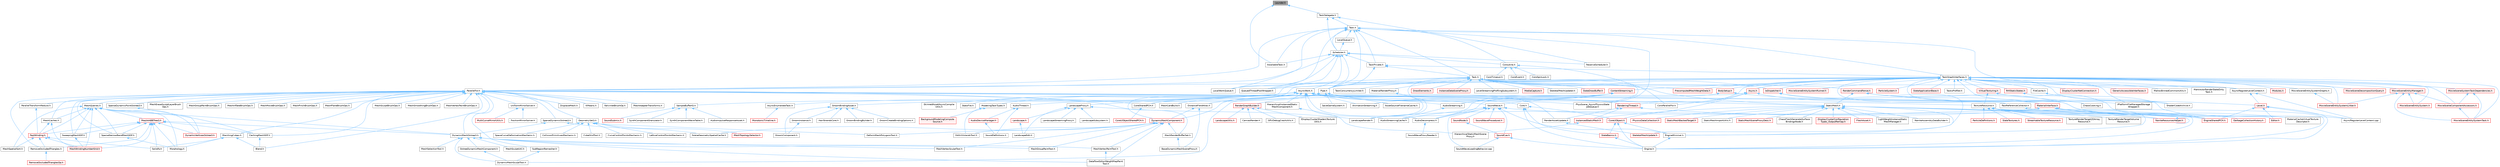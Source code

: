digraph "Launder.h"
{
 // INTERACTIVE_SVG=YES
 // LATEX_PDF_SIZE
  bgcolor="transparent";
  edge [fontname=Helvetica,fontsize=10,labelfontname=Helvetica,labelfontsize=10];
  node [fontname=Helvetica,fontsize=10,shape=box,height=0.2,width=0.4];
  Node1 [id="Node000001",label="Launder.h",height=0.2,width=0.4,color="gray40", fillcolor="grey60", style="filled", fontcolor="black",tooltip=" "];
  Node1 -> Node2 [id="edge1_Node000001_Node000002",dir="back",color="steelblue1",style="solid",tooltip=" "];
  Node2 [id="Node000002",label="AwaitableTask.h",height=0.2,width=0.4,color="grey40", fillcolor="white", style="filled",URL="$d0/de4/AwaitableTask_8h.html",tooltip=" "];
  Node1 -> Node3 [id="edge2_Node000001_Node000003",dir="back",color="steelblue1",style="solid",tooltip=" "];
  Node3 [id="Node000003",label="TaskDelegate.h",height=0.2,width=0.4,color="grey40", fillcolor="white", style="filled",URL="$de/db1/TaskDelegate_8h.html",tooltip=" "];
  Node3 -> Node4 [id="edge3_Node000003_Node000004",dir="back",color="steelblue1",style="solid",tooltip=" "];
  Node4 [id="Node000004",label="ReserveScheduler.h",height=0.2,width=0.4,color="grey40", fillcolor="white", style="filled",URL="$d3/dac/ReserveScheduler_8h.html",tooltip=" "];
  Node3 -> Node5 [id="edge4_Node000003_Node000005",dir="back",color="steelblue1",style="solid",tooltip=" "];
  Node5 [id="Node000005",label="Scheduler.h",height=0.2,width=0.4,color="grey40", fillcolor="white", style="filled",URL="$d7/d7f/Scheduler_8h.html",tooltip=" "];
  Node5 -> Node6 [id="edge5_Node000005_Node000006",dir="back",color="steelblue1",style="solid",tooltip=" "];
  Node6 [id="Node000006",label="AsyncWork.h",height=0.2,width=0.4,color="grey40", fillcolor="white", style="filled",URL="$da/d9a/AsyncWork_8h.html",tooltip=" "];
  Node6 -> Node7 [id="edge6_Node000006_Node000007",dir="back",color="steelblue1",style="solid",tooltip=" "];
  Node7 [id="Node000007",label="AnimationStreaming.h",height=0.2,width=0.4,color="grey40", fillcolor="white", style="filled",URL="$d5/d44/AnimationStreaming_8h.html",tooltip=" "];
  Node6 -> Node8 [id="edge7_Node000006_Node000008",dir="back",color="steelblue1",style="solid",tooltip=" "];
  Node8 [id="Node000008",label="AsyncEnumerateTask.h",height=0.2,width=0.4,color="grey40", fillcolor="white", style="filled",URL="$d5/d71/AsyncEnumerateTask_8h.html",tooltip=" "];
  Node8 -> Node9 [id="edge8_Node000008_Node000009",dir="back",color="steelblue1",style="solid",tooltip=" "];
  Node9 [id="Node000009",label="MonotonicTimeline.h",height=0.2,width=0.4,color="red", fillcolor="#FFF0F0", style="filled",URL="$d9/dfd/MonotonicTimeline_8h.html",tooltip=" "];
  Node6 -> Node11 [id="edge9_Node000006_Node000011",dir="back",color="steelblue1",style="solid",tooltip=" "];
  Node11 [id="Node000011",label="AudioDecompress.h",height=0.2,width=0.4,color="grey40", fillcolor="white", style="filled",URL="$d9/dfd/AudioDecompress_8h.html",tooltip=" "];
  Node11 -> Node12 [id="edge10_Node000011_Node000012",dir="back",color="steelblue1",style="solid",tooltip=" "];
  Node12 [id="Node000012",label="SoundWaveProxyReader.h",height=0.2,width=0.4,color="grey40", fillcolor="white", style="filled",URL="$d1/d23/SoundWaveProxyReader_8h.html",tooltip=" "];
  Node6 -> Node13 [id="edge11_Node000006_Node000013",dir="back",color="steelblue1",style="solid",tooltip=" "];
  Node13 [id="Node000013",label="AudioStreaming.h",height=0.2,width=0.4,color="grey40", fillcolor="white", style="filled",URL="$db/d37/AudioStreaming_8h.html",tooltip=" "];
  Node13 -> Node14 [id="edge12_Node000013_Node000014",dir="back",color="steelblue1",style="solid",tooltip=" "];
  Node14 [id="Node000014",label="AudioStreamingCache.h",height=0.2,width=0.4,color="grey40", fillcolor="white", style="filled",URL="$d2/dc1/AudioStreamingCache_8h.html",tooltip=" "];
  Node6 -> Node14 [id="edge13_Node000006_Node000014",dir="back",color="steelblue1",style="solid",tooltip=" "];
  Node6 -> Node15 [id="edge14_Node000006_Node000015",dir="back",color="steelblue1",style="solid",tooltip=" "];
  Node15 [id="Node000015",label="Core.h",height=0.2,width=0.4,color="grey40", fillcolor="white", style="filled",URL="$d6/dd7/Core_8h.html",tooltip=" "];
  Node15 -> Node16 [id="edge15_Node000015_Node000016",dir="back",color="steelblue1",style="solid",tooltip=" "];
  Node16 [id="Node000016",label="CoreUObject.h",height=0.2,width=0.4,color="red", fillcolor="#FFF0F0", style="filled",URL="$d0/ded/CoreUObject_8h.html",tooltip=" "];
  Node16 -> Node17 [id="edge16_Node000016_Node000017",dir="back",color="steelblue1",style="solid",tooltip=" "];
  Node17 [id="Node000017",label="Engine.h",height=0.2,width=0.4,color="grey40", fillcolor="white", style="filled",URL="$d1/d34/Public_2Engine_8h.html",tooltip=" "];
  Node16 -> Node18 [id="edge17_Node000016_Node000018",dir="back",color="steelblue1",style="solid",tooltip=" "];
  Node18 [id="Node000018",label="EngineMinimal.h",height=0.2,width=0.4,color="grey40", fillcolor="white", style="filled",URL="$d0/d2c/EngineMinimal_8h.html",tooltip=" "];
  Node18 -> Node17 [id="edge18_Node000018_Node000017",dir="back",color="steelblue1",style="solid",tooltip=" "];
  Node16 -> Node19 [id="edge19_Node000016_Node000019",dir="back",color="steelblue1",style="solid",tooltip=" "];
  Node19 [id="Node000019",label="SlateBasics.h",height=0.2,width=0.4,color="red", fillcolor="#FFF0F0", style="filled",URL="$da/d2f/SlateBasics_8h.html",tooltip=" "];
  Node19 -> Node17 [id="edge20_Node000019_Node000017",dir="back",color="steelblue1",style="solid",tooltip=" "];
  Node15 -> Node17 [id="edge21_Node000015_Node000017",dir="back",color="steelblue1",style="solid",tooltip=" "];
  Node15 -> Node19 [id="edge22_Node000015_Node000019",dir="back",color="steelblue1",style="solid",tooltip=" "];
  Node6 -> Node24 [id="edge23_Node000006_Node000024",dir="back",color="steelblue1",style="solid",tooltip=" "];
  Node24 [id="Node000024",label="CoreSharedPCH.h",height=0.2,width=0.4,color="grey40", fillcolor="white", style="filled",URL="$d8/de5/CoreSharedPCH_8h.html",tooltip=" "];
  Node24 -> Node25 [id="edge24_Node000024_Node000025",dir="back",color="steelblue1",style="solid",tooltip=" "];
  Node25 [id="Node000025",label="CoreUObjectSharedPCH.h",height=0.2,width=0.4,color="red", fillcolor="#FFF0F0", style="filled",URL="$de/d2f/CoreUObjectSharedPCH_8h.html",tooltip=" "];
  Node6 -> Node29 [id="edge25_Node000006_Node000029",dir="back",color="steelblue1",style="solid",tooltip=" "];
  Node29 [id="Node000029",label="DistanceFieldAtlas.h",height=0.2,width=0.4,color="grey40", fillcolor="white", style="filled",URL="$df/def/DistanceFieldAtlas_8h.html",tooltip=" "];
  Node29 -> Node30 [id="edge26_Node000029_Node000030",dir="back",color="steelblue1",style="solid",tooltip=" "];
  Node30 [id="Node000030",label="BaseDynamicMeshSceneProxy.h",height=0.2,width=0.4,color="grey40", fillcolor="white", style="filled",URL="$d2/dee/BaseDynamicMeshSceneProxy_8h.html",tooltip=" "];
  Node29 -> Node31 [id="edge27_Node000029_Node000031",dir="back",color="steelblue1",style="solid",tooltip=" "];
  Node31 [id="Node000031",label="DynamicMeshComponent.h",height=0.2,width=0.4,color="red", fillcolor="#FFF0F0", style="filled",URL="$d8/d66/DynamicMeshComponent_8h.html",tooltip=" "];
  Node31 -> Node32 [id="edge28_Node000031_Node000032",dir="back",color="steelblue1",style="solid",tooltip=" "];
  Node32 [id="Node000032",label="DataflowEditorWeightMapPaint\lTool.h",height=0.2,width=0.4,color="grey40", fillcolor="white", style="filled",URL="$db/d46/DataflowEditorWeightMapPaintTool_8h.html",tooltip=" "];
  Node31 -> Node33 [id="edge29_Node000031_Node000033",dir="back",color="steelblue1",style="solid",tooltip=" "];
  Node33 [id="Node000033",label="DeformMeshPolygonsTool.h",height=0.2,width=0.4,color="grey40", fillcolor="white", style="filled",URL="$db/d72/DeformMeshPolygonsTool_8h.html",tooltip=" "];
  Node31 -> Node41 [id="edge30_Node000031_Node000041",dir="back",color="steelblue1",style="solid",tooltip=" "];
  Node41 [id="Node000041",label="EditUVIslandsTool.h",height=0.2,width=0.4,color="grey40", fillcolor="white", style="filled",URL="$d0/de4/EditUVIslandsTool_8h.html",tooltip=" "];
  Node31 -> Node42 [id="edge31_Node000031_Node000042",dir="back",color="steelblue1",style="solid",tooltip=" "];
  Node42 [id="Node000042",label="MeshGroupPaintTool.h",height=0.2,width=0.4,color="grey40", fillcolor="white", style="filled",URL="$dd/d04/MeshGroupPaintTool_8h.html",tooltip=" "];
  Node31 -> Node43 [id="edge32_Node000031_Node000043",dir="back",color="steelblue1",style="solid",tooltip=" "];
  Node43 [id="Node000043",label="MeshRenderBufferSet.h",height=0.2,width=0.4,color="grey40", fillcolor="white", style="filled",URL="$de/dc2/MeshRenderBufferSet_8h.html",tooltip=" "];
  Node43 -> Node30 [id="edge33_Node000043_Node000030",dir="back",color="steelblue1",style="solid",tooltip=" "];
  Node31 -> Node48 [id="edge34_Node000031_Node000048",dir="back",color="steelblue1",style="solid",tooltip=" "];
  Node48 [id="Node000048",label="MeshVertexPaintTool.h",height=0.2,width=0.4,color="grey40", fillcolor="white", style="filled",URL="$db/d74/MeshVertexPaintTool_8h.html",tooltip=" "];
  Node48 -> Node32 [id="edge35_Node000048_Node000032",dir="back",color="steelblue1",style="solid",tooltip=" "];
  Node31 -> Node49 [id="edge36_Node000031_Node000049",dir="back",color="steelblue1",style="solid",tooltip=" "];
  Node49 [id="Node000049",label="MeshVertexSculptTool.h",height=0.2,width=0.4,color="grey40", fillcolor="white", style="filled",URL="$dc/da6/MeshVertexSculptTool_8h.html",tooltip=" "];
  Node31 -> Node102 [id="edge37_Node000031_Node000102",dir="back",color="steelblue1",style="solid",tooltip=" "];
  Node102 [id="Node000102",label="SceneGeometrySpatialCache.h",height=0.2,width=0.4,color="grey40", fillcolor="white", style="filled",URL="$d6/d6f/SceneGeometrySpatialCache_8h.html",tooltip=" "];
  Node6 -> Node103 [id="edge38_Node000006_Node000103",dir="back",color="steelblue1",style="solid",tooltip=" "];
  Node103 [id="Node000103",label="GroomBindingAsset.h",height=0.2,width=0.4,color="grey40", fillcolor="white", style="filled",URL="$de/d26/GroomBindingAsset_8h.html",tooltip=" "];
  Node103 -> Node104 [id="edge39_Node000103_Node000104",dir="back",color="steelblue1",style="solid",tooltip=" "];
  Node104 [id="Node000104",label="GroomBindingBuilder.h",height=0.2,width=0.4,color="grey40", fillcolor="white", style="filled",URL="$d2/d2f/GroomBindingBuilder_8h.html",tooltip=" "];
  Node103 -> Node105 [id="edge40_Node000103_Node000105",dir="back",color="steelblue1",style="solid",tooltip=" "];
  Node105 [id="Node000105",label="GroomComponent.h",height=0.2,width=0.4,color="grey40", fillcolor="white", style="filled",URL="$de/d2e/GroomComponent_8h.html",tooltip=" "];
  Node103 -> Node106 [id="edge41_Node000103_Node000106",dir="back",color="steelblue1",style="solid",tooltip=" "];
  Node106 [id="Node000106",label="GroomCreateBindingOptions.h",height=0.2,width=0.4,color="grey40", fillcolor="white", style="filled",URL="$d5/dba/GroomCreateBindingOptions_8h.html",tooltip=" "];
  Node103 -> Node107 [id="edge42_Node000103_Node000107",dir="back",color="steelblue1",style="solid",tooltip=" "];
  Node107 [id="Node000107",label="GroomInstance.h",height=0.2,width=0.4,color="grey40", fillcolor="white", style="filled",URL="$dd/d47/GroomInstance_8h.html",tooltip=" "];
  Node107 -> Node105 [id="edge43_Node000107_Node000105",dir="back",color="steelblue1",style="solid",tooltip=" "];
  Node103 -> Node108 [id="edge44_Node000103_Node000108",dir="back",color="steelblue1",style="solid",tooltip=" "];
  Node108 [id="Node000108",label="HairStrandsCore.h",height=0.2,width=0.4,color="grey40", fillcolor="white", style="filled",URL="$d7/def/HairStrandsCore_8h.html",tooltip=" "];
  Node6 -> Node109 [id="edge45_Node000006_Node000109",dir="back",color="steelblue1",style="solid",tooltip=" "];
  Node109 [id="Node000109",label="HierarchicalInstancedStatic\lMeshComponent.h",height=0.2,width=0.4,color="grey40", fillcolor="white", style="filled",URL="$d3/ddb/HierarchicalInstancedStaticMeshComponent_8h.html",tooltip=" "];
  Node109 -> Node110 [id="edge46_Node000109_Node000110",dir="back",color="steelblue1",style="solid",tooltip=" "];
  Node110 [id="Node000110",label="HierarchicalStaticMeshScene\lProxy.h",height=0.2,width=0.4,color="grey40", fillcolor="white", style="filled",URL="$d3/d4d/HierarchicalStaticMeshSceneProxy_8h.html",tooltip=" "];
  Node6 -> Node111 [id="edge47_Node000006_Node000111",dir="back",color="steelblue1",style="solid",tooltip=" "];
  Node111 [id="Node000111",label="LandscapeProxy.h",height=0.2,width=0.4,color="grey40", fillcolor="white", style="filled",URL="$db/dae/LandscapeProxy_8h.html",tooltip=" "];
  Node111 -> Node112 [id="edge48_Node000111_Node000112",dir="back",color="steelblue1",style="solid",tooltip=" "];
  Node112 [id="Node000112",label="Landscape.h",height=0.2,width=0.4,color="red", fillcolor="#FFF0F0", style="filled",URL="$d5/dd6/Landscape_8h.html",tooltip=" "];
  Node112 -> Node113 [id="edge49_Node000112_Node000113",dir="back",color="steelblue1",style="solid",tooltip=" "];
  Node113 [id="Node000113",label="LandscapeEdit.h",height=0.2,width=0.4,color="grey40", fillcolor="white", style="filled",URL="$df/d61/LandscapeEdit_8h.html",tooltip=" "];
  Node111 -> Node113 [id="edge50_Node000111_Node000113",dir="back",color="steelblue1",style="solid",tooltip=" "];
  Node111 -> Node118 [id="edge51_Node000111_Node000118",dir="back",color="steelblue1",style="solid",tooltip=" "];
  Node118 [id="Node000118",label="LandscapeRender.h",height=0.2,width=0.4,color="grey40", fillcolor="white", style="filled",URL="$df/d67/LandscapeRender_8h.html",tooltip=" "];
  Node111 -> Node119 [id="edge52_Node000111_Node000119",dir="back",color="steelblue1",style="solid",tooltip=" "];
  Node119 [id="Node000119",label="LandscapeStreamingProxy.h",height=0.2,width=0.4,color="grey40", fillcolor="white", style="filled",URL="$de/d5a/LandscapeStreamingProxy_8h.html",tooltip=" "];
  Node111 -> Node120 [id="edge53_Node000111_Node000120",dir="back",color="steelblue1",style="solid",tooltip=" "];
  Node120 [id="Node000120",label="LandscapeSubsystem.h",height=0.2,width=0.4,color="grey40", fillcolor="white", style="filled",URL="$d7/ddd/LandscapeSubsystem_8h.html",tooltip=" "];
  Node6 -> Node121 [id="edge54_Node000006_Node000121",dir="back",color="steelblue1",style="solid",tooltip=" "];
  Node121 [id="Node000121",label="MeshCardBuild.h",height=0.2,width=0.4,color="grey40", fillcolor="white", style="filled",URL="$d8/df6/MeshCardBuild_8h.html",tooltip=" "];
  Node6 -> Node122 [id="edge55_Node000006_Node000122",dir="back",color="steelblue1",style="solid",tooltip=" "];
  Node122 [id="Node000122",label="ModelingTaskTypes.h",height=0.2,width=0.4,color="grey40", fillcolor="white", style="filled",URL="$d0/dd2/ModelingTaskTypes_8h.html",tooltip=" "];
  Node122 -> Node123 [id="edge56_Node000122_Node000123",dir="back",color="steelblue1",style="solid",tooltip=" "];
  Node123 [id="Node000123",label="BackgroundModelingCompute\lSource.h",height=0.2,width=0.4,color="red", fillcolor="#FFF0F0", style="filled",URL="$d4/da3/BackgroundModelingComputeSource_8h.html",tooltip=" "];
  Node122 -> Node41 [id="edge57_Node000122_Node000041",dir="back",color="steelblue1",style="solid",tooltip=" "];
  Node6 -> Node124 [id="edge58_Node000006_Node000124",dir="back",color="steelblue1",style="solid",tooltip=" "];
  Node124 [id="Node000124",label="RenderAssetUpdate.h",height=0.2,width=0.4,color="grey40", fillcolor="white", style="filled",URL="$df/da4/RenderAssetUpdate_8h.html",tooltip=" "];
  Node124 -> Node125 [id="edge59_Node000124_Node000125",dir="back",color="steelblue1",style="solid",tooltip=" "];
  Node125 [id="Node000125",label="SkeletalMeshUpdate.h",height=0.2,width=0.4,color="red", fillcolor="#FFF0F0", style="filled",URL="$df/d79/SkeletalMeshUpdate_8h.html",tooltip=" "];
  Node6 -> Node127 [id="edge60_Node000006_Node000127",dir="back",color="steelblue1",style="solid",tooltip=" "];
  Node127 [id="Node000127",label="SampleBufferIO.h",height=0.2,width=0.4,color="grey40", fillcolor="white", style="filled",URL="$df/d39/SampleBufferIO_8h.html",tooltip=" "];
  Node127 -> Node128 [id="edge61_Node000127_Node000128",dir="back",color="steelblue1",style="solid",tooltip=" "];
  Node128 [id="Node000128",label="AudioImpulseResponseAsset.h",height=0.2,width=0.4,color="grey40", fillcolor="white", style="filled",URL="$d5/d37/AudioImpulseResponseAsset_8h.html",tooltip=" "];
  Node127 -> Node129 [id="edge62_Node000127_Node000129",dir="back",color="steelblue1",style="solid",tooltip=" "];
  Node129 [id="Node000129",label="SoundSubmix.h",height=0.2,width=0.4,color="red", fillcolor="#FFF0F0", style="filled",URL="$d9/db4/SoundSubmix_8h.html",tooltip=" "];
  Node127 -> Node139 [id="edge63_Node000127_Node000139",dir="back",color="steelblue1",style="solid",tooltip=" "];
  Node139 [id="Node000139",label="SynthComponentGranulator.h",height=0.2,width=0.4,color="grey40", fillcolor="white", style="filled",URL="$d0/d29/SynthComponentGranulator_8h.html",tooltip=" "];
  Node127 -> Node140 [id="edge64_Node000127_Node000140",dir="back",color="steelblue1",style="solid",tooltip=" "];
  Node140 [id="Node000140",label="SynthComponentWaveTable.h",height=0.2,width=0.4,color="grey40", fillcolor="white", style="filled",URL="$d5/d08/SynthComponentWaveTable_8h.html",tooltip=" "];
  Node6 -> Node141 [id="edge65_Node000006_Node000141",dir="back",color="steelblue1",style="solid",tooltip=" "];
  Node141 [id="Node000141",label="SkinnedAssetAsyncCompile\lUtils.h",height=0.2,width=0.4,color="grey40", fillcolor="white", style="filled",URL="$d0/dc7/SkinnedAssetAsyncCompileUtils_8h.html",tooltip=" "];
  Node6 -> Node142 [id="edge66_Node000006_Node000142",dir="back",color="steelblue1",style="solid",tooltip=" "];
  Node142 [id="Node000142",label="SoundWave.h",height=0.2,width=0.4,color="grey40", fillcolor="white", style="filled",URL="$d3/d6d/SoundWave_8h.html",tooltip=" "];
  Node142 -> Node11 [id="edge67_Node000142_Node000011",dir="back",color="steelblue1",style="solid",tooltip=" "];
  Node142 -> Node14 [id="edge68_Node000142_Node000014",dir="back",color="steelblue1",style="solid",tooltip=" "];
  Node142 -> Node18 [id="edge69_Node000142_Node000018",dir="back",color="steelblue1",style="solid",tooltip=" "];
  Node142 -> Node27 [id="edge70_Node000142_Node000027",dir="back",color="steelblue1",style="solid",tooltip=" "];
  Node27 [id="Node000027",label="EngineSharedPCH.h",height=0.2,width=0.4,color="red", fillcolor="#FFF0F0", style="filled",URL="$dc/dbb/EngineSharedPCH_8h.html",tooltip=" "];
  Node142 -> Node143 [id="edge71_Node000142_Node000143",dir="back",color="steelblue1",style="solid",tooltip=" "];
  Node143 [id="Node000143",label="SoundCue.h",height=0.2,width=0.4,color="red", fillcolor="#FFF0F0", style="filled",URL="$d8/d0b/SoundCue_8h.html",tooltip=" "];
  Node143 -> Node17 [id="edge72_Node000143_Node000017",dir="back",color="steelblue1",style="solid",tooltip=" "];
  Node143 -> Node145 [id="edge73_Node000143_Node000145",dir="back",color="steelblue1",style="solid",tooltip=" "];
  Node145 [id="Node000145",label="SoundWaveLoadingBehavior.cpp",height=0.2,width=0.4,color="grey40", fillcolor="white", style="filled",URL="$d7/d95/SoundWaveLoadingBehavior_8cpp.html",tooltip=" "];
  Node142 -> Node146 [id="edge74_Node000142_Node000146",dir="back",color="steelblue1",style="solid",tooltip=" "];
  Node146 [id="Node000146",label="SoundNode.h",height=0.2,width=0.4,color="red", fillcolor="#FFF0F0", style="filled",URL="$da/d8b/SoundNode_8h.html",tooltip=" "];
  Node146 -> Node143 [id="edge75_Node000146_Node000143",dir="back",color="steelblue1",style="solid",tooltip=" "];
  Node142 -> Node145 [id="edge76_Node000142_Node000145",dir="back",color="steelblue1",style="solid",tooltip=" "];
  Node142 -> Node170 [id="edge77_Node000142_Node000170",dir="back",color="steelblue1",style="solid",tooltip=" "];
  Node170 [id="Node000170",label="SoundWaveProcedural.h",height=0.2,width=0.4,color="red", fillcolor="#FFF0F0", style="filled",URL="$d8/d4f/SoundWaveProcedural_8h.html",tooltip=" "];
  Node6 -> Node176 [id="edge78_Node000006_Node000176",dir="back",color="steelblue1",style="solid",tooltip=" "];
  Node176 [id="Node000176",label="StaticMesh.h",height=0.2,width=0.4,color="grey40", fillcolor="white", style="filled",URL="$dc/d8f/StaticMesh_8h.html",tooltip=" "];
  Node176 -> Node177 [id="edge79_Node000176_Node000177",dir="back",color="steelblue1",style="solid",tooltip=" "];
  Node177 [id="Node000177",label="ChaosFleshGenerateSurface\lBindingsNode.h",height=0.2,width=0.4,color="grey40", fillcolor="white", style="filled",URL="$db/dca/ChaosFleshGenerateSurfaceBindingsNode_8h.html",tooltip=" "];
  Node176 -> Node178 [id="edge80_Node000176_Node000178",dir="back",color="steelblue1",style="solid",tooltip=" "];
  Node178 [id="Node000178",label="DisplayClusterConfiguration\lTypes_OutputRemap.h",height=0.2,width=0.4,color="red", fillcolor="#FFF0F0", style="filled",URL="$d9/d4f/DisplayClusterConfigurationTypes__OutputRemap_8h.html",tooltip=" "];
  Node176 -> Node189 [id="edge81_Node000176_Node000189",dir="back",color="steelblue1",style="solid",tooltip=" "];
  Node189 [id="Node000189",label="Editor.h",height=0.2,width=0.4,color="red", fillcolor="#FFF0F0", style="filled",URL="$de/d6e/Editor_8h.html",tooltip=" "];
  Node176 -> Node18 [id="edge82_Node000176_Node000018",dir="back",color="steelblue1",style="solid",tooltip=" "];
  Node176 -> Node27 [id="edge83_Node000176_Node000027",dir="back",color="steelblue1",style="solid",tooltip=" "];
  Node176 -> Node418 [id="edge84_Node000176_Node000418",dir="back",color="steelblue1",style="solid",tooltip=" "];
  Node418 [id="Node000418",label="FleshAsset.h",height=0.2,width=0.4,color="red", fillcolor="#FFF0F0", style="filled",URL="$d7/d5c/FleshAsset_8h.html",tooltip=" "];
  Node176 -> Node426 [id="edge85_Node000176_Node000426",dir="back",color="steelblue1",style="solid",tooltip=" "];
  Node426 [id="Node000426",label="InstancedStaticMesh.h",height=0.2,width=0.4,color="red", fillcolor="#FFF0F0", style="filled",URL="$dd/d89/InstancedStaticMesh_8h.html",tooltip=" "];
  Node426 -> Node110 [id="edge86_Node000426_Node000110",dir="back",color="steelblue1",style="solid",tooltip=" "];
  Node176 -> Node429 [id="edge87_Node000176_Node000429",dir="back",color="steelblue1",style="solid",tooltip=" "];
  Node429 [id="Node000429",label="LightWeightInstanceStatic\lMeshManager.h",height=0.2,width=0.4,color="grey40", fillcolor="white", style="filled",URL="$d4/d75/LightWeightInstanceStaticMeshManager_8h.html",tooltip=" "];
  Node176 -> Node430 [id="edge88_Node000176_Node000430",dir="back",color="steelblue1",style="solid",tooltip=" "];
  Node430 [id="Node000430",label="NaniteAssemblyDataBuilder.h",height=0.2,width=0.4,color="grey40", fillcolor="white", style="filled",URL="$d4/d5c/NaniteAssemblyDataBuilder_8h.html",tooltip=" "];
  Node176 -> Node431 [id="edge89_Node000176_Node000431",dir="back",color="steelblue1",style="solid",tooltip=" "];
  Node431 [id="Node000431",label="NaniteResourcesHelper.h",height=0.2,width=0.4,color="red", fillcolor="#FFF0F0", style="filled",URL="$dc/d48/NaniteResourcesHelper_8h.html",tooltip=" "];
  Node431 -> Node431 [id="edge90_Node000431_Node000431",dir="back",color="steelblue1",style="solid",tooltip=" "];
  Node176 -> Node433 [id="edge91_Node000176_Node000433",dir="back",color="steelblue1",style="solid",tooltip=" "];
  Node433 [id="Node000433",label="PhysicsDataCollection.h",height=0.2,width=0.4,color="red", fillcolor="#FFF0F0", style="filled",URL="$d0/de2/PhysicsDataCollection_8h.html",tooltip=" "];
  Node176 -> Node434 [id="edge92_Node000176_Node000434",dir="back",color="steelblue1",style="solid",tooltip=" "];
  Node434 [id="Node000434",label="StaticMeshBackedTarget.h",height=0.2,width=0.4,color="red", fillcolor="#FFF0F0", style="filled",URL="$db/d72/StaticMeshBackedTarget_8h.html",tooltip=" "];
  Node176 -> Node435 [id="edge93_Node000176_Node000435",dir="back",color="steelblue1",style="solid",tooltip=" "];
  Node435 [id="Node000435",label="StaticMeshImportUtils.h",height=0.2,width=0.4,color="grey40", fillcolor="white", style="filled",URL="$df/db9/StaticMeshImportUtils_8h.html",tooltip=" "];
  Node176 -> Node436 [id="edge94_Node000176_Node000436",dir="back",color="steelblue1",style="solid",tooltip=" "];
  Node436 [id="Node000436",label="StaticMeshSceneProxyDesc.h",height=0.2,width=0.4,color="red", fillcolor="#FFF0F0", style="filled",URL="$d0/d31/StaticMeshSceneProxyDesc_8h.html",tooltip=" "];
  Node6 -> Node438 [id="edge95_Node000006_Node000438",dir="back",color="steelblue1",style="solid",tooltip=" "];
  Node438 [id="Node000438",label="StatsFile.h",height=0.2,width=0.4,color="grey40", fillcolor="white", style="filled",URL="$d7/d3b/StatsFile_8h.html",tooltip=" "];
  Node6 -> Node439 [id="edge96_Node000006_Node000439",dir="back",color="steelblue1",style="solid",tooltip=" "];
  Node439 [id="Node000439",label="TextureResource.h",height=0.2,width=0.4,color="grey40", fillcolor="white", style="filled",URL="$dd/df3/TextureResource_8h.html",tooltip=" "];
  Node439 -> Node17 [id="edge97_Node000439_Node000017",dir="back",color="steelblue1",style="solid",tooltip=" "];
  Node439 -> Node18 [id="edge98_Node000439_Node000018",dir="back",color="steelblue1",style="solid",tooltip=" "];
  Node439 -> Node27 [id="edge99_Node000439_Node000027",dir="back",color="steelblue1",style="solid",tooltip=" "];
  Node439 -> Node440 [id="edge100_Node000439_Node000440",dir="back",color="steelblue1",style="solid",tooltip=" "];
  Node440 [id="Node000440",label="MaterialCacheVirtualTexture\lDescriptor.h",height=0.2,width=0.4,color="grey40", fillcolor="white", style="filled",URL="$d7/d4c/MaterialCacheVirtualTextureDescriptor_8h.html",tooltip=" "];
  Node439 -> Node441 [id="edge101_Node000439_Node000441",dir="back",color="steelblue1",style="solid",tooltip=" "];
  Node441 [id="Node000441",label="ParticleDefinitions.h",height=0.2,width=0.4,color="red", fillcolor="#FFF0F0", style="filled",URL="$db/dde/ParticleDefinitions_8h.html",tooltip=" "];
  Node439 -> Node442 [id="edge102_Node000439_Node000442",dir="back",color="steelblue1",style="solid",tooltip=" "];
  Node442 [id="Node000442",label="SlateTextures.h",height=0.2,width=0.4,color="red", fillcolor="#FFF0F0", style="filled",URL="$df/d06/SlateTextures_8h.html",tooltip=" "];
  Node439 -> Node446 [id="edge103_Node000439_Node000446",dir="back",color="steelblue1",style="solid",tooltip=" "];
  Node446 [id="Node000446",label="StreamableTextureResource.h",height=0.2,width=0.4,color="red", fillcolor="#FFF0F0", style="filled",URL="$dd/d72/StreamableTextureResource_8h.html",tooltip=" "];
  Node439 -> Node448 [id="edge104_Node000439_Node000448",dir="back",color="steelblue1",style="solid",tooltip=" "];
  Node448 [id="Node000448",label="TextureRenderTarget2DArray\lResource.h",height=0.2,width=0.4,color="grey40", fillcolor="white", style="filled",URL="$dc/df2/TextureRenderTarget2DArrayResource_8h.html",tooltip=" "];
  Node439 -> Node449 [id="edge105_Node000439_Node000449",dir="back",color="steelblue1",style="solid",tooltip=" "];
  Node449 [id="Node000449",label="TextureRenderTargetVolume\lResource.h",height=0.2,width=0.4,color="grey40", fillcolor="white", style="filled",URL="$d0/df7/TextureRenderTargetVolumeResource_8h.html",tooltip=" "];
  Node5 -> Node2 [id="edge106_Node000005_Node000002",dir="back",color="steelblue1",style="solid",tooltip=" "];
  Node5 -> Node450 [id="edge107_Node000005_Node000450",dir="back",color="steelblue1",style="solid",tooltip=" "];
  Node450 [id="Node000450",label="Coroutine.h",height=0.2,width=0.4,color="grey40", fillcolor="white", style="filled",URL="$d9/dfc/Coroutine_8h.html",tooltip=" "];
  Node450 -> Node451 [id="edge108_Node000450_Node000451",dir="back",color="steelblue1",style="solid",tooltip=" "];
  Node451 [id="Node000451",label="CoroEvent.h",height=0.2,width=0.4,color="grey40", fillcolor="white", style="filled",URL="$d3/d4f/CoroEvent_8h.html",tooltip=" "];
  Node450 -> Node452 [id="edge109_Node000450_Node000452",dir="back",color="steelblue1",style="solid",tooltip=" "];
  Node452 [id="Node000452",label="CoroParallelFor.h",height=0.2,width=0.4,color="grey40", fillcolor="white", style="filled",URL="$d2/d05/CoroParallelFor_8h.html",tooltip=" "];
  Node450 -> Node453 [id="edge110_Node000450_Node000453",dir="back",color="steelblue1",style="solid",tooltip=" "];
  Node453 [id="Node000453",label="CoroSpinLock.h",height=0.2,width=0.4,color="grey40", fillcolor="white", style="filled",URL="$dc/db7/CoroSpinLock_8h.html",tooltip=" "];
  Node450 -> Node454 [id="edge111_Node000450_Node000454",dir="back",color="steelblue1",style="solid",tooltip=" "];
  Node454 [id="Node000454",label="CoroTimeout.h",height=0.2,width=0.4,color="grey40", fillcolor="white", style="filled",URL="$d5/d68/CoroTimeout_8h.html",tooltip=" "];
  Node5 -> Node455 [id="edge112_Node000005_Node000455",dir="back",color="steelblue1",style="solid",tooltip=" "];
  Node455 [id="Node000455",label="LocalWorkQueue.h",height=0.2,width=0.4,color="grey40", fillcolor="white", style="filled",URL="$d7/d67/LocalWorkQueue_8h.html",tooltip=" "];
  Node5 -> Node456 [id="edge113_Node000005_Node000456",dir="back",color="steelblue1",style="solid",tooltip=" "];
  Node456 [id="Node000456",label="ParallelFor.h",height=0.2,width=0.4,color="grey40", fillcolor="white", style="filled",URL="$d2/da1/ParallelFor_8h.html",tooltip=" "];
  Node456 -> Node457 [id="edge114_Node000456_Node000457",dir="back",color="steelblue1",style="solid",tooltip=" "];
  Node457 [id="Node000457",label="AsyncRegisterLevelContext.cpp",height=0.2,width=0.4,color="grey40", fillcolor="white", style="filled",URL="$da/df8/AsyncRegisterLevelContext_8cpp.html",tooltip=" "];
  Node456 -> Node458 [id="edge115_Node000456_Node000458",dir="back",color="steelblue1",style="solid",tooltip=" "];
  Node458 [id="Node000458",label="Blend.h",height=0.2,width=0.4,color="grey40", fillcolor="white", style="filled",URL="$d4/d80/Blend_8h.html",tooltip=" "];
  Node456 -> Node459 [id="edge116_Node000456_Node000459",dir="back",color="steelblue1",style="solid",tooltip=" "];
  Node459 [id="Node000459",label="CachingMeshSDF.h",height=0.2,width=0.4,color="grey40", fillcolor="white", style="filled",URL="$d3/de9/CachingMeshSDF_8h.html",tooltip=" "];
  Node459 -> Node458 [id="edge117_Node000459_Node000458",dir="back",color="steelblue1",style="solid",tooltip=" "];
  Node456 -> Node24 [id="edge118_Node000456_Node000024",dir="back",color="steelblue1",style="solid",tooltip=" "];
  Node456 -> Node452 [id="edge119_Node000456_Node000452",dir="back",color="steelblue1",style="solid",tooltip=" "];
  Node456 -> Node460 [id="edge120_Node000456_Node000460",dir="back",color="steelblue1",style="solid",tooltip=" "];
  Node460 [id="Node000460",label="DisplaceMesh.h",height=0.2,width=0.4,color="grey40", fillcolor="white", style="filled",URL="$da/df2/DisplaceMesh_8h.html",tooltip=" "];
  Node456 -> Node461 [id="edge121_Node000456_Node000461",dir="back",color="steelblue1",style="solid",tooltip=" "];
  Node461 [id="Node000461",label="DynamicMeshOctree3.h",height=0.2,width=0.4,color="grey40", fillcolor="white", style="filled",URL="$d8/d9f/DynamicMeshOctree3_8h.html",tooltip=" "];
  Node461 -> Node32 [id="edge122_Node000461_Node000032",dir="back",color="steelblue1",style="solid",tooltip=" "];
  Node461 -> Node462 [id="edge123_Node000461_Node000462",dir="back",color="steelblue1",style="solid",tooltip=" "];
  Node462 [id="Node000462",label="DynamicMeshSculptTool.h",height=0.2,width=0.4,color="grey40", fillcolor="white", style="filled",URL="$d6/d16/DynamicMeshSculptTool_8h.html",tooltip=" "];
  Node461 -> Node42 [id="edge124_Node000461_Node000042",dir="back",color="steelblue1",style="solid",tooltip=" "];
  Node461 -> Node463 [id="edge125_Node000461_Node000463",dir="back",color="steelblue1",style="solid",tooltip=" "];
  Node463 [id="Node000463",label="MeshSculptUtil.h",height=0.2,width=0.4,color="grey40", fillcolor="white", style="filled",URL="$dc/de1/MeshSculptUtil_8h.html",tooltip=" "];
  Node461 -> Node37 [id="edge126_Node000461_Node000037",dir="back",color="steelblue1",style="solid",tooltip=" "];
  Node37 [id="Node000037",label="MeshSelectionTool.h",height=0.2,width=0.4,color="grey40", fillcolor="white", style="filled",URL="$d8/d80/MeshSelectionTool_8h.html",tooltip=" "];
  Node461 -> Node48 [id="edge127_Node000461_Node000048",dir="back",color="steelblue1",style="solid",tooltip=" "];
  Node461 -> Node49 [id="edge128_Node000461_Node000049",dir="back",color="steelblue1",style="solid",tooltip=" "];
  Node461 -> Node464 [id="edge129_Node000461_Node000464",dir="back",color="steelblue1",style="solid",tooltip=" "];
  Node464 [id="Node000464",label="OctreeDynamicMeshComponent.h",height=0.2,width=0.4,color="grey40", fillcolor="white", style="filled",URL="$d9/d19/OctreeDynamicMeshComponent_8h.html",tooltip=" "];
  Node464 -> Node462 [id="edge130_Node000464_Node000462",dir="back",color="steelblue1",style="solid",tooltip=" "];
  Node456 -> Node465 [id="edge131_Node000456_Node000465",dir="back",color="steelblue1",style="solid",tooltip=" "];
  Node465 [id="Node000465",label="FastReferenceCollector.h",height=0.2,width=0.4,color="grey40", fillcolor="white", style="filled",URL="$dd/d44/FastReferenceCollector_8h.html",tooltip=" "];
  Node465 -> Node466 [id="edge132_Node000465_Node000466",dir="back",color="steelblue1",style="solid",tooltip=" "];
  Node466 [id="Node000466",label="GarbageCollectionHistory.h",height=0.2,width=0.4,color="red", fillcolor="#FFF0F0", style="filled",URL="$d5/dee/GarbageCollectionHistory_8h.html",tooltip=" "];
  Node456 -> Node468 [id="edge133_Node000456_Node000468",dir="back",color="steelblue1",style="solid",tooltip=" "];
  Node468 [id="Node000468",label="GeometrySet3.h",height=0.2,width=0.4,color="grey40", fillcolor="white", style="filled",URL="$d2/d39/GeometrySet3_8h.html",tooltip=" "];
  Node468 -> Node469 [id="edge134_Node000468_Node000469",dir="back",color="steelblue1",style="solid",tooltip=" "];
  Node469 [id="Node000469",label="CollisionPrimitivesMechanic.h",height=0.2,width=0.4,color="grey40", fillcolor="white", style="filled",URL="$d7/d16/CollisionPrimitivesMechanic_8h.html",tooltip=" "];
  Node468 -> Node470 [id="edge135_Node000468_Node000470",dir="back",color="steelblue1",style="solid",tooltip=" "];
  Node470 [id="Node000470",label="CubeGridTool.h",height=0.2,width=0.4,color="grey40", fillcolor="white", style="filled",URL="$d3/d38/CubeGridTool_8h.html",tooltip=" "];
  Node468 -> Node471 [id="edge136_Node000468_Node000471",dir="back",color="steelblue1",style="solid",tooltip=" "];
  Node471 [id="Node000471",label="CurveControlPointsMechanic.h",height=0.2,width=0.4,color="grey40", fillcolor="white", style="filled",URL="$d4/d87/CurveControlPointsMechanic_8h.html",tooltip=" "];
  Node468 -> Node33 [id="edge137_Node000468_Node000033",dir="back",color="steelblue1",style="solid",tooltip=" "];
  Node468 -> Node472 [id="edge138_Node000468_Node000472",dir="back",color="steelblue1",style="solid",tooltip=" "];
  Node472 [id="Node000472",label="LatticeControlPointsMechanic.h",height=0.2,width=0.4,color="grey40", fillcolor="white", style="filled",URL="$d5/d7b/LatticeControlPointsMechanic_8h.html",tooltip=" "];
  Node468 -> Node473 [id="edge139_Node000468_Node000473",dir="back",color="steelblue1",style="solid",tooltip=" "];
  Node473 [id="Node000473",label="MeshTopologySelector.h",height=0.2,width=0.4,color="red", fillcolor="#FFF0F0", style="filled",URL="$d1/db0/MeshTopologySelector_8h.html",tooltip=" "];
  Node468 -> Node476 [id="edge140_Node000468_Node000476",dir="back",color="steelblue1",style="solid",tooltip=" "];
  Node476 [id="Node000476",label="SpaceCurveDeformationMechanic.h",height=0.2,width=0.4,color="grey40", fillcolor="white", style="filled",URL="$d0/d4d/SpaceCurveDeformationMechanic_8h.html",tooltip=" "];
  Node456 -> Node477 [id="edge141_Node000456_Node000477",dir="back",color="steelblue1",style="solid",tooltip=" "];
  Node477 [id="Node000477",label="KMeans.h",height=0.2,width=0.4,color="grey40", fillcolor="white", style="filled",URL="$df/d83/KMeans_8h.html",tooltip=" "];
  Node456 -> Node478 [id="edge142_Node000456_Node000478",dir="back",color="steelblue1",style="solid",tooltip=" "];
  Node478 [id="Node000478",label="KelvinletBrushOp.h",height=0.2,width=0.4,color="grey40", fillcolor="white", style="filled",URL="$d9/d5c/KelvinletBrushOp_8h.html",tooltip=" "];
  Node456 -> Node479 [id="edge143_Node000456_Node000479",dir="back",color="steelblue1",style="solid",tooltip=" "];
  Node479 [id="Node000479",label="MarchingCubes.h",height=0.2,width=0.4,color="grey40", fillcolor="white", style="filled",URL="$d8/d16/MarchingCubes_8h.html",tooltip=" "];
  Node479 -> Node458 [id="edge144_Node000479_Node000458",dir="back",color="steelblue1",style="solid",tooltip=" "];
  Node479 -> Node480 [id="edge145_Node000479_Node000480",dir="back",color="steelblue1",style="solid",tooltip=" "];
  Node480 [id="Node000480",label="Morphology.h",height=0.2,width=0.4,color="grey40", fillcolor="white", style="filled",URL="$d7/d60/Morphology_8h.html",tooltip=" "];
  Node479 -> Node481 [id="edge146_Node000479_Node000481",dir="back",color="steelblue1",style="solid",tooltip=" "];
  Node481 [id="Node000481",label="Solidify.h",height=0.2,width=0.4,color="grey40", fillcolor="white", style="filled",URL="$d0/ded/Solidify_8h.html",tooltip=" "];
  Node456 -> Node482 [id="edge147_Node000456_Node000482",dir="back",color="steelblue1",style="solid",tooltip=" "];
  Node482 [id="Node000482",label="MeshAdapterTransforms.h",height=0.2,width=0.4,color="grey40", fillcolor="white", style="filled",URL="$dd/da3/MeshAdapterTransforms_8h.html",tooltip=" "];
  Node456 -> Node483 [id="edge148_Node000456_Node000483",dir="back",color="steelblue1",style="solid",tooltip=" "];
  Node483 [id="Node000483",label="MeshCaches.h",height=0.2,width=0.4,color="grey40", fillcolor="white", style="filled",URL="$d4/d5e/MeshCaches_8h.html",tooltip=" "];
  Node483 -> Node484 [id="edge149_Node000483_Node000484",dir="back",color="steelblue1",style="solid",tooltip=" "];
  Node484 [id="Node000484",label="FastWinding.h",height=0.2,width=0.4,color="red", fillcolor="#FFF0F0", style="filled",URL="$d0/df7/FastWinding_8h.html",tooltip=" "];
  Node484 -> Node487 [id="edge150_Node000484_Node000487",dir="back",color="steelblue1",style="solid",tooltip=" "];
  Node487 [id="Node000487",label="MeshSpatialSort.h",height=0.2,width=0.4,color="grey40", fillcolor="white", style="filled",URL="$d5/d25/MeshSpatialSort_8h.html",tooltip=" "];
  Node484 -> Node488 [id="edge151_Node000484_Node000488",dir="back",color="steelblue1",style="solid",tooltip=" "];
  Node488 [id="Node000488",label="MeshWindingNumberGrid.h",height=0.2,width=0.4,color="red", fillcolor="#FFF0F0", style="filled",URL="$de/df0/MeshWindingNumberGrid_8h.html",tooltip=" "];
  Node484 -> Node490 [id="edge152_Node000484_Node000490",dir="back",color="steelblue1",style="solid",tooltip=" "];
  Node490 [id="Node000490",label="RemoveOccludedTriangles.h",height=0.2,width=0.4,color="grey40", fillcolor="white", style="filled",URL="$dc/d7b/RemoveOccludedTriangles_8h.html",tooltip=" "];
  Node490 -> Node491 [id="edge153_Node000490_Node000491",dir="back",color="steelblue1",style="solid",tooltip=" "];
  Node491 [id="Node000491",label="RemoveOccludedTrianglesOp.h",height=0.2,width=0.4,color="red", fillcolor="#FFF0F0", style="filled",URL="$d2/d39/RemoveOccludedTrianglesOp_8h.html",tooltip=" "];
  Node484 -> Node481 [id="edge154_Node000484_Node000481",dir="back",color="steelblue1",style="solid",tooltip=" "];
  Node483 -> Node488 [id="edge155_Node000483_Node000488",dir="back",color="steelblue1",style="solid",tooltip=" "];
  Node456 -> Node492 [id="edge156_Node000456_Node000492",dir="back",color="steelblue1",style="solid",tooltip=" "];
  Node492 [id="Node000492",label="MeshEraseSculptLayerBrush\lOps.h",height=0.2,width=0.4,color="grey40", fillcolor="white", style="filled",URL="$d3/dab/MeshEraseSculptLayerBrushOps_8h.html",tooltip=" "];
  Node456 -> Node493 [id="edge157_Node000456_Node000493",dir="back",color="steelblue1",style="solid",tooltip=" "];
  Node493 [id="Node000493",label="MeshGroupPaintBrushOps.h",height=0.2,width=0.4,color="grey40", fillcolor="white", style="filled",URL="$d4/df8/MeshGroupPaintBrushOps_8h.html",tooltip=" "];
  Node456 -> Node494 [id="edge158_Node000456_Node000494",dir="back",color="steelblue1",style="solid",tooltip=" "];
  Node494 [id="Node000494",label="MeshInflateBrushOps.h",height=0.2,width=0.4,color="grey40", fillcolor="white", style="filled",URL="$d7/d16/MeshInflateBrushOps_8h.html",tooltip=" "];
  Node456 -> Node495 [id="edge159_Node000456_Node000495",dir="back",color="steelblue1",style="solid",tooltip=" "];
  Node495 [id="Node000495",label="MeshMoveBrushOps.h",height=0.2,width=0.4,color="grey40", fillcolor="white", style="filled",URL="$dd/dcb/MeshMoveBrushOps_8h.html",tooltip=" "];
  Node456 -> Node496 [id="edge160_Node000456_Node000496",dir="back",color="steelblue1",style="solid",tooltip=" "];
  Node496 [id="Node000496",label="MeshPinchBrushOps.h",height=0.2,width=0.4,color="grey40", fillcolor="white", style="filled",URL="$dc/dbe/MeshPinchBrushOps_8h.html",tooltip=" "];
  Node456 -> Node497 [id="edge161_Node000456_Node000497",dir="back",color="steelblue1",style="solid",tooltip=" "];
  Node497 [id="Node000497",label="MeshPlaneBrushOps.h",height=0.2,width=0.4,color="grey40", fillcolor="white", style="filled",URL="$de/d05/MeshPlaneBrushOps_8h.html",tooltip=" "];
  Node456 -> Node498 [id="edge162_Node000456_Node000498",dir="back",color="steelblue1",style="solid",tooltip=" "];
  Node498 [id="Node000498",label="MeshQueries.h",height=0.2,width=0.4,color="grey40", fillcolor="white", style="filled",URL="$d1/d76/MeshQueries_8h.html",tooltip=" "];
  Node498 -> Node459 [id="edge163_Node000498_Node000459",dir="back",color="steelblue1",style="solid",tooltip=" "];
  Node498 -> Node461 [id="edge164_Node000498_Node000461",dir="back",color="steelblue1",style="solid",tooltip=" "];
  Node498 -> Node499 [id="edge165_Node000498_Node000499",dir="back",color="steelblue1",style="solid",tooltip=" "];
  Node499 [id="Node000499",label="DynamicVerticesOctree3.h",height=0.2,width=0.4,color="red", fillcolor="#FFF0F0", style="filled",URL="$df/d7e/DynamicVerticesOctree3_8h.html",tooltip=" "];
  Node498 -> Node484 [id="edge166_Node000498_Node000484",dir="back",color="steelblue1",style="solid",tooltip=" "];
  Node498 -> Node500 [id="edge167_Node000498_Node000500",dir="back",color="steelblue1",style="solid",tooltip=" "];
  Node500 [id="Node000500",label="MeshAABBTree3.h",height=0.2,width=0.4,color="red", fillcolor="#FFF0F0", style="filled",URL="$d8/d90/MeshAABBTree3_8h.html",tooltip=" "];
  Node500 -> Node459 [id="edge168_Node000500_Node000459",dir="back",color="steelblue1",style="solid",tooltip=" "];
  Node500 -> Node461 [id="edge169_Node000500_Node000461",dir="back",color="steelblue1",style="solid",tooltip=" "];
  Node500 -> Node499 [id="edge170_Node000500_Node000499",dir="back",color="steelblue1",style="solid",tooltip=" "];
  Node500 -> Node484 [id="edge171_Node000500_Node000484",dir="back",color="steelblue1",style="solid",tooltip=" "];
  Node500 -> Node488 [id="edge172_Node000500_Node000488",dir="back",color="steelblue1",style="solid",tooltip=" "];
  Node500 -> Node480 [id="edge173_Node000500_Node000480",dir="back",color="steelblue1",style="solid",tooltip=" "];
  Node500 -> Node490 [id="edge174_Node000500_Node000490",dir="back",color="steelblue1",style="solid",tooltip=" "];
  Node500 -> Node481 [id="edge175_Node000500_Node000481",dir="back",color="steelblue1",style="solid",tooltip=" "];
  Node500 -> Node559 [id="edge176_Node000500_Node000559",dir="back",color="steelblue1",style="solid",tooltip=" "];
  Node559 [id="Node000559",label="SparseNarrowBandMeshSDF.h",height=0.2,width=0.4,color="grey40", fillcolor="white", style="filled",URL="$d2/d60/SparseNarrowBandMeshSDF_8h.html",tooltip=" "];
  Node559 -> Node480 [id="edge177_Node000559_Node000480",dir="back",color="steelblue1",style="solid",tooltip=" "];
  Node500 -> Node560 [id="edge178_Node000500_Node000560",dir="back",color="steelblue1",style="solid",tooltip=" "];
  Node560 [id="Node000560",label="SweepingMeshSDF.h",height=0.2,width=0.4,color="grey40", fillcolor="white", style="filled",URL="$d9/d76/SweepingMeshSDF_8h.html",tooltip=" "];
  Node560 -> Node488 [id="edge179_Node000560_Node000488",dir="back",color="steelblue1",style="solid",tooltip=" "];
  Node498 -> Node483 [id="edge180_Node000498_Node000483",dir="back",color="steelblue1",style="solid",tooltip=" "];
  Node498 -> Node487 [id="edge181_Node000498_Node000487",dir="back",color="steelblue1",style="solid",tooltip=" "];
  Node498 -> Node488 [id="edge182_Node000498_Node000488",dir="back",color="steelblue1",style="solid",tooltip=" "];
  Node498 -> Node480 [id="edge183_Node000498_Node000480",dir="back",color="steelblue1",style="solid",tooltip=" "];
  Node498 -> Node559 [id="edge184_Node000498_Node000559",dir="back",color="steelblue1",style="solid",tooltip=" "];
  Node498 -> Node560 [id="edge185_Node000498_Node000560",dir="back",color="steelblue1",style="solid",tooltip=" "];
  Node456 -> Node43 [id="edge186_Node000456_Node000043",dir="back",color="steelblue1",style="solid",tooltip=" "];
  Node456 -> Node561 [id="edge187_Node000456_Node000561",dir="back",color="steelblue1",style="solid",tooltip=" "];
  Node561 [id="Node000561",label="MeshSculptBrushOps.h",height=0.2,width=0.4,color="grey40", fillcolor="white", style="filled",URL="$d1/dc9/MeshSculptBrushOps_8h.html",tooltip=" "];
  Node456 -> Node562 [id="edge188_Node000456_Node000562",dir="back",color="steelblue1",style="solid",tooltip=" "];
  Node562 [id="Node000562",label="MeshSmoothingBrushOps.h",height=0.2,width=0.4,color="grey40", fillcolor="white", style="filled",URL="$dd/d1d/MeshSmoothingBrushOps_8h.html",tooltip=" "];
  Node456 -> Node563 [id="edge189_Node000456_Node000563",dir="back",color="steelblue1",style="solid",tooltip=" "];
  Node563 [id="Node000563",label="MeshVertexPaintBrushOps.h",height=0.2,width=0.4,color="grey40", fillcolor="white", style="filled",URL="$df/d5b/MeshVertexPaintBrushOps_8h.html",tooltip=" "];
  Node456 -> Node564 [id="edge190_Node000456_Node000564",dir="back",color="steelblue1",style="solid",tooltip=" "];
  Node564 [id="Node000564",label="ParallelTransformReduce.h",height=0.2,width=0.4,color="grey40", fillcolor="white", style="filled",URL="$d8/de7/ParallelTransformReduce_8h.html",tooltip=" "];
  Node564 -> Node484 [id="edge191_Node000564_Node000484",dir="back",color="steelblue1",style="solid",tooltip=" "];
  Node456 -> Node490 [id="edge192_Node000456_Node000490",dir="back",color="steelblue1",style="solid",tooltip=" "];
  Node456 -> Node565 [id="edge193_Node000456_Node000565",dir="back",color="steelblue1",style="solid",tooltip=" "];
  Node565 [id="Node000565",label="SparseDynamicOctree3.h",height=0.2,width=0.4,color="grey40", fillcolor="white", style="filled",URL="$df/d29/SparseDynamicOctree3_8h.html",tooltip=" "];
  Node565 -> Node461 [id="edge194_Node000565_Node000461",dir="back",color="steelblue1",style="solid",tooltip=" "];
  Node565 -> Node102 [id="edge195_Node000565_Node000102",dir="back",color="steelblue1",style="solid",tooltip=" "];
  Node456 -> Node566 [id="edge196_Node000456_Node000566",dir="back",color="steelblue1",style="solid",tooltip=" "];
  Node566 [id="Node000566",label="SparseDynamicPointOctree3.h",height=0.2,width=0.4,color="grey40", fillcolor="white", style="filled",URL="$d5/dba/SparseDynamicPointOctree3_8h.html",tooltip=" "];
  Node566 -> Node499 [id="edge197_Node000566_Node000499",dir="back",color="steelblue1",style="solid",tooltip=" "];
  Node456 -> Node559 [id="edge198_Node000456_Node000559",dir="back",color="steelblue1",style="solid",tooltip=" "];
  Node456 -> Node567 [id="edge199_Node000456_Node000567",dir="back",color="steelblue1",style="solid",tooltip=" "];
  Node567 [id="Node000567",label="SubRegionRemesher.h",height=0.2,width=0.4,color="grey40", fillcolor="white", style="filled",URL="$d9/d7c/SubRegionRemesher_8h.html",tooltip=" "];
  Node567 -> Node462 [id="edge200_Node000567_Node000462",dir="back",color="steelblue1",style="solid",tooltip=" "];
  Node456 -> Node560 [id="edge201_Node000456_Node000560",dir="back",color="steelblue1",style="solid",tooltip=" "];
  Node456 -> Node568 [id="edge202_Node000456_Node000568",dir="back",color="steelblue1",style="solid",tooltip=" "];
  Node568 [id="Node000568",label="UniformMirrorSolver.h",height=0.2,width=0.4,color="grey40", fillcolor="white", style="filled",URL="$dd/dfd/UniformMirrorSolver_8h.html",tooltip=" "];
  Node568 -> Node569 [id="edge203_Node000568_Node000569",dir="back",color="steelblue1",style="solid",tooltip=" "];
  Node569 [id="Node000569",label="MultiCurveMirrorUtils.h",height=0.2,width=0.4,color="red", fillcolor="#FFF0F0", style="filled",URL="$da/d1b/MultiCurveMirrorUtils_8h.html",tooltip=" "];
  Node568 -> Node572 [id="edge204_Node000568_Node000572",dir="back",color="steelblue1",style="solid",tooltip=" "];
  Node572 [id="Node000572",label="PositionMirrorSolver.h",height=0.2,width=0.4,color="grey40", fillcolor="white", style="filled",URL="$d1/d74/PositionMirrorSolver_8h.html",tooltip=" "];
  Node5 -> Node573 [id="edge205_Node000005_Node000573",dir="back",color="steelblue1",style="solid",tooltip=" "];
  Node573 [id="Node000573",label="Pipe.h",height=0.2,width=0.4,color="grey40", fillcolor="white", style="filled",URL="$d4/d5f/Pipe_8h.html",tooltip=" "];
  Node573 -> Node574 [id="edge206_Node000573_Node000574",dir="back",color="steelblue1",style="solid",tooltip=" "];
  Node574 [id="Node000574",label="AssetSourceFilenameCache.h",height=0.2,width=0.4,color="grey40", fillcolor="white", style="filled",URL="$dd/d16/AssetSourceFilenameCache_8h.html",tooltip=" "];
  Node573 -> Node575 [id="edge207_Node000573_Node000575",dir="back",color="steelblue1",style="solid",tooltip=" "];
  Node575 [id="Node000575",label="AudioThread.h",height=0.2,width=0.4,color="grey40", fillcolor="white", style="filled",URL="$de/de3/AudioThread_8h.html",tooltip=" "];
  Node575 -> Node576 [id="edge208_Node000575_Node000576",dir="back",color="steelblue1",style="solid",tooltip=" "];
  Node576 [id="Node000576",label="AudioDeviceManager.h",height=0.2,width=0.4,color="red", fillcolor="#FFF0F0", style="filled",URL="$d2/ded/AudioDeviceManager_8h.html",tooltip=" "];
  Node576 -> Node175 [id="edge209_Node000576_Node000175",dir="back",color="steelblue1",style="solid",tooltip=" "];
  Node175 [id="Node000175",label="SoundDefinitions.h",height=0.2,width=0.4,color="grey40", fillcolor="white", style="filled",URL="$d4/da9/SoundDefinitions_8h.html",tooltip=" "];
  Node575 -> Node175 [id="edge210_Node000575_Node000175",dir="back",color="steelblue1",style="solid",tooltip=" "];
  Node573 -> Node582 [id="edge211_Node000573_Node000582",dir="back",color="steelblue1",style="solid",tooltip=" "];
  Node582 [id="Node000582",label="PhysScene_AsyncPhysicsState\lJobQueue.h",height=0.2,width=0.4,color="grey40", fillcolor="white", style="filled",URL="$d9/da4/PhysScene__AsyncPhysicsStateJobQueue_8h.html",tooltip=" "];
  Node573 -> Node583 [id="edge212_Node000573_Node000583",dir="back",color="steelblue1",style="solid",tooltip=" "];
  Node583 [id="Node000583",label="RenderGraphBuilder.h",height=0.2,width=0.4,color="red", fillcolor="#FFF0F0", style="filled",URL="$d4/d7b/RenderGraphBuilder_8h.html",tooltip=" "];
  Node583 -> Node584 [id="edge213_Node000583_Node000584",dir="back",color="steelblue1",style="solid",tooltip=" "];
  Node584 [id="Node000584",label="CanvasRender.h",height=0.2,width=0.4,color="grey40", fillcolor="white", style="filled",URL="$d8/d32/CanvasRender_8h.html",tooltip=" "];
  Node583 -> Node585 [id="edge214_Node000583_Node000585",dir="back",color="steelblue1",style="solid",tooltip=" "];
  Node585 [id="Node000585",label="GPUDebugCrashUtils.h",height=0.2,width=0.4,color="grey40", fillcolor="white", style="filled",URL="$d4/df2/GPUDebugCrashUtils_8h.html",tooltip=" "];
  Node583 -> Node586 [id="edge215_Node000583_Node000586",dir="back",color="steelblue1",style="solid",tooltip=" "];
  Node586 [id="Node000586",label="IDisplayClusterShadersTexture\lUtils.h",height=0.2,width=0.4,color="grey40", fillcolor="white", style="filled",URL="$d3/d83/IDisplayClusterShadersTextureUtils_8h.html",tooltip=" "];
  Node583 -> Node587 [id="edge216_Node000583_Node000587",dir="back",color="steelblue1",style="solid",tooltip=" "];
  Node587 [id="Node000587",label="LandscapeUtils.h",height=0.2,width=0.4,color="red", fillcolor="#FFF0F0", style="filled",URL="$d0/dc0/LandscapeUtils_8h.html",tooltip=" "];
  Node573 -> Node615 [id="edge217_Node000573_Node000615",dir="back",color="steelblue1",style="solid",tooltip=" "];
  Node615 [id="Node000615",label="RenderingThread.h",height=0.2,width=0.4,color="red", fillcolor="#FFF0F0", style="filled",URL="$dc/df7/RenderingThread_8h.html",tooltip=" "];
  Node615 -> Node27 [id="edge218_Node000615_Node000027",dir="back",color="steelblue1",style="solid",tooltip=" "];
  Node615 -> Node426 [id="edge219_Node000615_Node000426",dir="back",color="steelblue1",style="solid",tooltip=" "];
  Node615 -> Node124 [id="edge220_Node000615_Node000124",dir="back",color="steelblue1",style="solid",tooltip=" "];
  Node573 -> Node1122 [id="edge221_Node000573_Node001122",dir="back",color="steelblue1",style="solid",tooltip=" "];
  Node1122 [id="Node001122",label="SaveGameSystem.h",height=0.2,width=0.4,color="grey40", fillcolor="white", style="filled",URL="$d7/d1f/SaveGameSystem_8h.html",tooltip=" "];
  Node5 -> Node1123 [id="edge222_Node000005_Node001123",dir="back",color="steelblue1",style="solid",tooltip=" "];
  Node1123 [id="Node001123",label="QueuedThreadPoolWrapper.h",height=0.2,width=0.4,color="grey40", fillcolor="white", style="filled",URL="$dc/d5f/QueuedThreadPoolWrapper_8h.html",tooltip=" "];
  Node5 -> Node4 [id="edge223_Node000005_Node000004",dir="back",color="steelblue1",style="solid",tooltip=" "];
  Node5 -> Node1124 [id="edge224_Node000005_Node001124",dir="back",color="steelblue1",style="solid",tooltip=" "];
  Node1124 [id="Node001124",label="TaskPrivate.h",height=0.2,width=0.4,color="grey40", fillcolor="white", style="filled",URL="$d0/d89/TaskPrivate_8h.html",tooltip=" "];
  Node1124 -> Node573 [id="edge225_Node001124_Node000573",dir="back",color="steelblue1",style="solid",tooltip=" "];
  Node1124 -> Node1125 [id="edge226_Node001124_Node001125",dir="back",color="steelblue1",style="solid",tooltip=" "];
  Node1125 [id="Node001125",label="Task.h",height=0.2,width=0.4,color="grey40", fillcolor="white", style="filled",URL="$db/d0e/Tasks_2Task_8h.html",tooltip=" "];
  Node1125 -> Node1126 [id="edge227_Node001125_Node001126",dir="back",color="steelblue1",style="solid",tooltip=" "];
  Node1126 [id="Node001126",label="AsyncRegisterLevelContext.h",height=0.2,width=0.4,color="grey40", fillcolor="white", style="filled",URL="$dd/d0c/AsyncRegisterLevelContext_8h.html",tooltip=" "];
  Node1126 -> Node457 [id="edge228_Node001126_Node000457",dir="back",color="steelblue1",style="solid",tooltip=" "];
  Node1126 -> Node1127 [id="edge229_Node001126_Node001127",dir="back",color="steelblue1",style="solid",tooltip=" "];
  Node1127 [id="Node001127",label="Level.h",height=0.2,width=0.4,color="red", fillcolor="#FFF0F0", style="filled",URL="$d9/da2/Level_8h.html",tooltip=" "];
  Node1127 -> Node457 [id="edge230_Node001127_Node000457",dir="back",color="steelblue1",style="solid",tooltip=" "];
  Node1127 -> Node189 [id="edge231_Node001127_Node000189",dir="back",color="steelblue1",style="solid",tooltip=" "];
  Node1127 -> Node17 [id="edge232_Node001127_Node000017",dir="back",color="steelblue1",style="solid",tooltip=" "];
  Node1127 -> Node27 [id="edge233_Node001127_Node000027",dir="back",color="steelblue1",style="solid",tooltip=" "];
  Node1125 -> Node1140 [id="edge234_Node001125_Node001140",dir="back",color="steelblue1",style="solid",tooltip=" "];
  Node1140 [id="Node001140",label="DrawElements.h",height=0.2,width=0.4,color="red", fillcolor="#FFF0F0", style="filled",URL="$d8/d4c/DrawElements_8h.html",tooltip=" "];
  Node1125 -> Node31 [id="edge235_Node001125_Node000031",dir="back",color="steelblue1",style="solid",tooltip=" "];
  Node1125 -> Node1818 [id="edge236_Node001125_Node001818",dir="back",color="steelblue1",style="solid",tooltip=" "];
  Node1818 [id="Node001818",label="InstanceDataSceneProxy.h",height=0.2,width=0.4,color="red", fillcolor="#FFF0F0", style="filled",URL="$d1/d2b/InstanceDataSceneProxy_8h.html",tooltip=" "];
  Node1125 -> Node1824 [id="edge237_Node001125_Node001824",dir="back",color="steelblue1",style="solid",tooltip=" "];
  Node1824 [id="Node001824",label="IoDispatcher.h",height=0.2,width=0.4,color="red", fillcolor="#FFF0F0", style="filled",URL="$d8/d3c/IoDispatcher_8h.html",tooltip=" "];
  Node1824 -> Node1103 [id="edge238_Node001824_Node001103",dir="back",color="steelblue1",style="solid",tooltip=" "];
  Node1103 [id="Node001103",label="ShaderCodeArchive.h",height=0.2,width=0.4,color="grey40", fillcolor="white", style="filled",URL="$d4/dfd/ShaderCodeArchive_8h.html",tooltip=" "];
  Node1824 -> Node125 [id="edge239_Node001824_Node000125",dir="back",color="steelblue1",style="solid",tooltip=" "];
  Node1125 -> Node118 [id="edge240_Node001125_Node000118",dir="back",color="steelblue1",style="solid",tooltip=" "];
  Node1125 -> Node1835 [id="edge241_Node001125_Node001835",dir="back",color="steelblue1",style="solid",tooltip=" "];
  Node1835 [id="Node001835",label="LevelStreamingProfilingSubsystem.h",height=0.2,width=0.4,color="grey40", fillcolor="white", style="filled",URL="$de/d7f/LevelStreamingProfilingSubsystem_8h.html",tooltip=" "];
  Node1125 -> Node1836 [id="edge242_Node001125_Node001836",dir="back",color="steelblue1",style="solid",tooltip=" "];
  Node1836 [id="Node001836",label="MaterialRenderProxy.h",height=0.2,width=0.4,color="grey40", fillcolor="white", style="filled",URL="$da/daa/MaterialRenderProxy_8h.html",tooltip=" "];
  Node1836 -> Node118 [id="edge243_Node001836_Node000118",dir="back",color="steelblue1",style="solid",tooltip=" "];
  Node1125 -> Node595 [id="edge244_Node001125_Node000595",dir="back",color="steelblue1",style="solid",tooltip=" "];
  Node595 [id="Node000595",label="MediaCapture.h",height=0.2,width=0.4,color="red", fillcolor="#FFF0F0", style="filled",URL="$d2/d9c/MediaCapture_8h.html",tooltip=" "];
  Node1125 -> Node582 [id="edge245_Node001125_Node000582",dir="back",color="steelblue1",style="solid",tooltip=" "];
  Node1125 -> Node573 [id="edge246_Node001125_Node000573",dir="back",color="steelblue1",style="solid",tooltip=" "];
  Node1125 -> Node1837 [id="edge247_Node001125_Node001837",dir="back",color="steelblue1",style="solid",tooltip=" "];
  Node1837 [id="Node001837",label="PrecomputedMeshWeightData.h",height=0.2,width=0.4,color="red", fillcolor="#FFF0F0", style="filled",URL="$d7/def/PrecomputedMeshWeightData_8h.html",tooltip=" "];
  Node1125 -> Node1839 [id="edge248_Node001125_Node001839",dir="back",color="steelblue1",style="solid",tooltip=" "];
  Node1839 [id="Node001839",label="RenderCommandFence.h",height=0.2,width=0.4,color="red", fillcolor="#FFF0F0", style="filled",URL="$da/dcd/RenderCommandFence_8h.html",tooltip=" "];
  Node1839 -> Node27 [id="edge249_Node001839_Node000027",dir="back",color="steelblue1",style="solid",tooltip=" "];
  Node1839 -> Node1127 [id="edge250_Node001839_Node001127",dir="back",color="steelblue1",style="solid",tooltip=" "];
  Node1839 -> Node1042 [id="edge251_Node001839_Node001042",dir="back",color="steelblue1",style="solid",tooltip=" "];
  Node1042 [id="Node001042",label="MaterialInterface.h",height=0.2,width=0.4,color="red", fillcolor="#FFF0F0", style="filled",URL="$de/daa/MaterialInterface_8h.html",tooltip=" "];
  Node1042 -> Node17 [id="edge252_Node001042_Node000017",dir="back",color="steelblue1",style="solid",tooltip=" "];
  Node1042 -> Node27 [id="edge253_Node001042_Node000027",dir="back",color="steelblue1",style="solid",tooltip=" "];
  Node1042 -> Node118 [id="edge254_Node001042_Node000118",dir="back",color="steelblue1",style="solid",tooltip=" "];
  Node1042 -> Node431 [id="edge255_Node001042_Node000431",dir="back",color="steelblue1",style="solid",tooltip=" "];
  Node1839 -> Node176 [id="edge256_Node001839_Node000176",dir="back",color="steelblue1",style="solid",tooltip=" "];
  Node1125 -> Node2924 [id="edge257_Node001125_Node002924",dir="back",color="steelblue1",style="solid",tooltip=" "];
  Node2924 [id="Node002924",label="SkeletalMeshUpdater.h",height=0.2,width=0.4,color="grey40", fillcolor="white", style="filled",URL="$d6/d74/SkeletalMeshUpdater_8h.html",tooltip=" "];
  Node1125 -> Node2925 [id="edge258_Node001125_Node002925",dir="back",color="steelblue1",style="solid",tooltip=" "];
  Node2925 [id="Node002925",label="SlateDrawBuffer.h",height=0.2,width=0.4,color="red", fillcolor="#FFF0F0", style="filled",URL="$de/d81/SlateDrawBuffer_8h.html",tooltip=" "];
  Node1125 -> Node176 [id="edge259_Node001125_Node000176",dir="back",color="steelblue1",style="solid",tooltip=" "];
  Node1125 -> Node2926 [id="edge260_Node001125_Node002926",dir="back",color="steelblue1",style="solid",tooltip=" "];
  Node2926 [id="Node002926",label="TaskConcurrencyLimiter.h",height=0.2,width=0.4,color="grey40", fillcolor="white", style="filled",URL="$d9/dda/TaskConcurrencyLimiter_8h.html",tooltip=" "];
  Node1124 -> Node2927 [id="edge261_Node001124_Node002927",dir="back",color="steelblue1",style="solid",tooltip=" "];
  Node2927 [id="Node002927",label="TaskGraphInterfaces.h",height=0.2,width=0.4,color="grey40", fillcolor="white", style="filled",URL="$d2/d4c/TaskGraphInterfaces_8h.html",tooltip=" "];
  Node2927 -> Node2928 [id="edge262_Node002927_Node002928",dir="back",color="steelblue1",style="solid",tooltip=" "];
  Node2928 [id="Node002928",label="Async.h",height=0.2,width=0.4,color="red", fillcolor="#FFF0F0", style="filled",URL="$d7/ddf/Async_8h.html",tooltip=" "];
  Node2928 -> Node16 [id="edge263_Node002928_Node000016",dir="back",color="steelblue1",style="solid",tooltip=" "];
  Node2928 -> Node452 [id="edge264_Node002928_Node000452",dir="back",color="steelblue1",style="solid",tooltip=" "];
  Node2928 -> Node462 [id="edge265_Node002928_Node000462",dir="back",color="steelblue1",style="solid",tooltip=" "];
  Node2928 -> Node2930 [id="edge266_Node002928_Node002930",dir="back",color="steelblue1",style="solid",tooltip=" "];
  Node2930 [id="Node002930",label="IPlatformFileManagedStorage\lWrapper.h",height=0.2,width=0.4,color="grey40", fillcolor="white", style="filled",URL="$db/d2e/IPlatformFileManagedStorageWrapper_8h.html",tooltip=" "];
  Node2927 -> Node1930 [id="edge267_Node002927_Node001930",dir="back",color="steelblue1",style="solid",tooltip=" "];
  Node1930 [id="Node001930",label="BodySetup.h",height=0.2,width=0.4,color="red", fillcolor="#FFF0F0", style="filled",URL="$d8/d7b/BodySetup_8h.html",tooltip=" "];
  Node1930 -> Node1931 [id="edge268_Node001930_Node001931",dir="back",color="steelblue1",style="solid",tooltip=" "];
  Node1931 [id="Node001931",label="ChaosCooking.h",height=0.2,width=0.4,color="grey40", fillcolor="white", style="filled",URL="$de/d88/ChaosCooking_8h.html",tooltip=" "];
  Node1930 -> Node31 [id="edge269_Node001930_Node000031",dir="back",color="steelblue1",style="solid",tooltip=" "];
  Node2927 -> Node1931 [id="edge270_Node002927_Node001931",dir="back",color="steelblue1",style="solid",tooltip=" "];
  Node2927 -> Node3004 [id="edge271_Node002927_Node003004",dir="back",color="steelblue1",style="solid",tooltip=" "];
  Node3004 [id="Node003004",label="ContentStreaming.h",height=0.2,width=0.4,color="red", fillcolor="#FFF0F0", style="filled",URL="$dd/d05/ContentStreaming_8h.html",tooltip=" "];
  Node3004 -> Node7 [id="edge272_Node003004_Node000007",dir="back",color="steelblue1",style="solid",tooltip=" "];
  Node3004 -> Node11 [id="edge273_Node003004_Node000011",dir="back",color="steelblue1",style="solid",tooltip=" "];
  Node3004 -> Node13 [id="edge274_Node003004_Node000013",dir="back",color="steelblue1",style="solid",tooltip=" "];
  Node3004 -> Node14 [id="edge275_Node003004_Node000014",dir="back",color="steelblue1",style="solid",tooltip=" "];
  Node3004 -> Node142 [id="edge276_Node003004_Node000142",dir="back",color="steelblue1",style="solid",tooltip=" "];
  Node2927 -> Node24 [id="edge277_Node002927_Node000024",dir="back",color="steelblue1",style="solid",tooltip=" "];
  Node2927 -> Node182 [id="edge278_Node002927_Node000182",dir="back",color="steelblue1",style="solid",tooltip=" "];
  Node182 [id="Node000182",label="DisplayClusterNetConnection.h",height=0.2,width=0.4,color="red", fillcolor="#FFF0F0", style="filled",URL="$d0/df0/DisplayClusterNetConnection_8h.html",tooltip=" "];
  Node2927 -> Node465 [id="edge279_Node002927_Node000465",dir="back",color="steelblue1",style="solid",tooltip=" "];
  Node2927 -> Node3007 [id="edge280_Node002927_Node003007",dir="back",color="steelblue1",style="solid",tooltip=" "];
  Node3007 [id="Node003007",label="FileCache.h",height=0.2,width=0.4,color="grey40", fillcolor="white", style="filled",URL="$da/d07/FileCache_8h.html",tooltip=" "];
  Node3007 -> Node1103 [id="edge281_Node003007_Node001103",dir="back",color="steelblue1",style="solid",tooltip=" "];
  Node2927 -> Node3008 [id="edge282_Node002927_Node003008",dir="back",color="steelblue1",style="solid",tooltip=" "];
  Node3008 [id="Node003008",label="GenericAccessibleInterfaces.h",height=0.2,width=0.4,color="red", fillcolor="#FFF0F0", style="filled",URL="$d9/dbb/GenericAccessibleInterfaces_8h.html",tooltip=" "];
  Node2927 -> Node2930 [id="edge283_Node002927_Node002930",dir="back",color="steelblue1",style="solid",tooltip=" "];
  Node2927 -> Node1824 [id="edge284_Node002927_Node001824",dir="back",color="steelblue1",style="solid",tooltip=" "];
  Node2927 -> Node455 [id="edge285_Node002927_Node000455",dir="back",color="steelblue1",style="solid",tooltip=" "];
  Node2927 -> Node3014 [id="edge286_Node002927_Node003014",dir="back",color="steelblue1",style="solid",tooltip=" "];
  Node3014 [id="Node003014",label="MallocBinnedCommonUtils.h",height=0.2,width=0.4,color="grey40", fillcolor="white", style="filled",URL="$dc/ded/MallocBinnedCommonUtils_8h.html",tooltip=" "];
  Node2927 -> Node3015 [id="edge287_Node002927_Node003015",dir="back",color="steelblue1",style="solid",tooltip=" "];
  Node3015 [id="Node003015",label="MarkActorRenderStateDirty\lTask.h",height=0.2,width=0.4,color="grey40", fillcolor="white", style="filled",URL="$d0/d61/MarkActorRenderStateDirtyTask_8h.html",tooltip=" "];
  Node2927 -> Node1042 [id="edge288_Node002927_Node001042",dir="back",color="steelblue1",style="solid",tooltip=" "];
  Node2927 -> Node3016 [id="edge289_Node002927_Node003016",dir="back",color="steelblue1",style="solid",tooltip=" "];
  Node3016 [id="Node003016",label="Modules.h",height=0.2,width=0.4,color="red", fillcolor="#FFF0F0", style="filled",URL="$dd/dc2/Modules_8h.html",tooltip=" "];
  Node2927 -> Node3018 [id="edge290_Node002927_Node003018",dir="back",color="steelblue1",style="solid",tooltip=" "];
  Node3018 [id="Node003018",label="MovieSceneComponentAccessors.h",height=0.2,width=0.4,color="red", fillcolor="#FFF0F0", style="filled",URL="$db/d67/MovieSceneComponentAccessors_8h.html",tooltip=" "];
  Node3018 -> Node3020 [id="edge291_Node003018_Node003020",dir="back",color="steelblue1",style="solid",tooltip=" "];
  Node3020 [id="Node003020",label="MovieSceneEntitySystemTask.h",height=0.2,width=0.4,color="red", fillcolor="#FFF0F0", style="filled",URL="$d5/dcb/MovieSceneEntitySystemTask_8h.html",tooltip=" "];
  Node2927 -> Node3041 [id="edge292_Node002927_Node003041",dir="back",color="steelblue1",style="solid",tooltip=" "];
  Node3041 [id="Node003041",label="MovieSceneDecompositionQuery.h",height=0.2,width=0.4,color="red", fillcolor="#FFF0F0", style="filled",URL="$dd/d7c/MovieSceneDecompositionQuery_8h.html",tooltip=" "];
  Node2927 -> Node3045 [id="edge293_Node002927_Node003045",dir="back",color="steelblue1",style="solid",tooltip=" "];
  Node3045 [id="Node003045",label="MovieSceneEntityManager.h",height=0.2,width=0.4,color="red", fillcolor="#FFF0F0", style="filled",URL="$d5/d5b/MovieSceneEntityManager_8h.html",tooltip=" "];
  Node3045 -> Node3018 [id="edge294_Node003045_Node003018",dir="back",color="steelblue1",style="solid",tooltip=" "];
  Node3045 -> Node3114 [id="edge295_Node003045_Node003114",dir="back",color="steelblue1",style="solid",tooltip=" "];
  Node3114 [id="Node003114",label="MovieSceneEntitySystem.h",height=0.2,width=0.4,color="red", fillcolor="#FFF0F0", style="filled",URL="$dd/d4b/MovieSceneEntitySystem_8h.html",tooltip=" "];
  Node3045 -> Node2746 [id="edge296_Node003045_Node002746",dir="back",color="steelblue1",style="solid",tooltip=" "];
  Node2746 [id="Node002746",label="MovieSceneEntitySystemLinker.h",height=0.2,width=0.4,color="red", fillcolor="#FFF0F0", style="filled",URL="$d9/d16/MovieSceneEntitySystemLinker_8h.html",tooltip=" "];
  Node3045 -> Node3020 [id="edge297_Node003045_Node003020",dir="back",color="steelblue1",style="solid",tooltip=" "];
  Node2927 -> Node3114 [id="edge298_Node002927_Node003114",dir="back",color="steelblue1",style="solid",tooltip=" "];
  Node2927 -> Node3136 [id="edge299_Node002927_Node003136",dir="back",color="steelblue1",style="solid",tooltip=" "];
  Node3136 [id="Node003136",label="MovieSceneEntitySystemGraphs.h",height=0.2,width=0.4,color="grey40", fillcolor="white", style="filled",URL="$dd/ded/MovieSceneEntitySystemGraphs_8h.html",tooltip=" "];
  Node3136 -> Node2746 [id="edge300_Node003136_Node002746",dir="back",color="steelblue1",style="solid",tooltip=" "];
  Node2927 -> Node2746 [id="edge301_Node002927_Node002746",dir="back",color="steelblue1",style="solid",tooltip=" "];
  Node2927 -> Node3074 [id="edge302_Node002927_Node003074",dir="back",color="steelblue1",style="solid",tooltip=" "];
  Node3074 [id="Node003074",label="MovieSceneEntitySystemRunner.h",height=0.2,width=0.4,color="red", fillcolor="#FFF0F0", style="filled",URL="$d3/db8/MovieSceneEntitySystemRunner_8h.html",tooltip=" "];
  Node2927 -> Node3020 [id="edge303_Node002927_Node003020",dir="back",color="steelblue1",style="solid",tooltip=" "];
  Node2927 -> Node3137 [id="edge304_Node002927_Node003137",dir="back",color="steelblue1",style="solid",tooltip=" "];
  Node3137 [id="Node003137",label="MovieSceneSystemTaskDependencies.h",height=0.2,width=0.4,color="red", fillcolor="#FFF0F0", style="filled",URL="$d5/d2b/MovieSceneSystemTaskDependencies_8h.html",tooltip=" "];
  Node3137 -> Node3018 [id="edge305_Node003137_Node003018",dir="back",color="steelblue1",style="solid",tooltip=" "];
  Node3137 -> Node3020 [id="edge306_Node003137_Node003020",dir="back",color="steelblue1",style="solid",tooltip=" "];
  Node2927 -> Node456 [id="edge307_Node002927_Node000456",dir="back",color="steelblue1",style="solid",tooltip=" "];
  Node2927 -> Node1102 [id="edge308_Node002927_Node001102",dir="back",color="steelblue1",style="solid",tooltip=" "];
  Node1102 [id="Node001102",label="ParticleSystem.h",height=0.2,width=0.4,color="red", fillcolor="#FFF0F0", style="filled",URL="$d7/d33/ParticleSystem_8h.html",tooltip=" "];
  Node2927 -> Node1837 [id="edge309_Node002927_Node001837",dir="back",color="steelblue1",style="solid",tooltip=" "];
  Node2927 -> Node1123 [id="edge310_Node002927_Node001123",dir="back",color="steelblue1",style="solid",tooltip=" "];
  Node2927 -> Node3138 [id="edge311_Node002927_Node003138",dir="back",color="steelblue1",style="solid",tooltip=" "];
  Node3138 [id="Node003138",label="RHIStaticStates.h",height=0.2,width=0.4,color="red", fillcolor="#FFF0F0", style="filled",URL="$d3/d2b/RHIStaticStates_8h.html",tooltip=" "];
  Node3138 -> Node27 [id="edge312_Node003138_Node000027",dir="back",color="steelblue1",style="solid",tooltip=" "];
  Node2927 -> Node615 [id="edge313_Node002927_Node000615",dir="back",color="steelblue1",style="solid",tooltip=" "];
  Node2927 -> Node1103 [id="edge314_Node002927_Node001103",dir="back",color="steelblue1",style="solid",tooltip=" "];
  Node2927 -> Node1524 [id="edge315_Node002927_Node001524",dir="back",color="steelblue1",style="solid",tooltip=" "];
  Node1524 [id="Node001524",label="SlateApplicationBase.h",height=0.2,width=0.4,color="red", fillcolor="#FFF0F0", style="filled",URL="$d2/dfe/SlateApplicationBase_8h.html",tooltip=" "];
  Node2927 -> Node3139 [id="edge316_Node002927_Node003139",dir="back",color="steelblue1",style="solid",tooltip=" "];
  Node3139 [id="Node003139",label="TasksProfiler.h",height=0.2,width=0.4,color="grey40", fillcolor="white", style="filled",URL="$d2/d50/TasksProfiler_8h.html",tooltip=" "];
  Node2927 -> Node3140 [id="edge317_Node002927_Node003140",dir="back",color="steelblue1",style="solid",tooltip=" "];
  Node3140 [id="Node003140",label="VirtualTexturing.h",height=0.2,width=0.4,color="red", fillcolor="#FFF0F0", style="filled",URL="$da/da6/VirtualTexturing_8h.html",tooltip=" "];
  Node3140 -> Node440 [id="edge318_Node003140_Node000440",dir="back",color="steelblue1",style="solid",tooltip=" "];
  Node3140 -> Node439 [id="edge319_Node003140_Node000439",dir="back",color="steelblue1",style="solid",tooltip=" "];
  Node3 -> Node3144 [id="edge320_Node000003_Node003144",dir="back",color="steelblue1",style="solid",tooltip=" "];
  Node3144 [id="Node003144",label="Task.h",height=0.2,width=0.4,color="grey40", fillcolor="white", style="filled",URL="$d6/d93/Async_2Fundamental_2Task_8h.html",tooltip=" "];
  Node3144 -> Node1126 [id="edge321_Node003144_Node001126",dir="back",color="steelblue1",style="solid",tooltip=" "];
  Node3144 -> Node2 [id="edge322_Node003144_Node000002",dir="back",color="steelblue1",style="solid",tooltip=" "];
  Node3144 -> Node450 [id="edge323_Node003144_Node000450",dir="back",color="steelblue1",style="solid",tooltip=" "];
  Node3144 -> Node3145 [id="edge324_Node003144_Node003145",dir="back",color="steelblue1",style="solid",tooltip=" "];
  Node3145 [id="Node003145",label="LocalQueue.h",height=0.2,width=0.4,color="grey40", fillcolor="white", style="filled",URL="$db/d02/LocalQueue_8h.html",tooltip=" "];
  Node3145 -> Node5 [id="edge325_Node003145_Node000005",dir="back",color="steelblue1",style="solid",tooltip=" "];
  Node3144 -> Node455 [id="edge326_Node003144_Node000455",dir="back",color="steelblue1",style="solid",tooltip=" "];
  Node3144 -> Node456 [id="edge327_Node003144_Node000456",dir="back",color="steelblue1",style="solid",tooltip=" "];
  Node3144 -> Node582 [id="edge328_Node003144_Node000582",dir="back",color="steelblue1",style="solid",tooltip=" "];
  Node3144 -> Node573 [id="edge329_Node003144_Node000573",dir="back",color="steelblue1",style="solid",tooltip=" "];
  Node3144 -> Node1123 [id="edge330_Node003144_Node001123",dir="back",color="steelblue1",style="solid",tooltip=" "];
  Node3144 -> Node5 [id="edge331_Node003144_Node000005",dir="back",color="steelblue1",style="solid",tooltip=" "];
  Node3144 -> Node1125 [id="edge332_Node003144_Node001125",dir="back",color="steelblue1",style="solid",tooltip=" "];
  Node3144 -> Node2927 [id="edge333_Node003144_Node002927",dir="back",color="steelblue1",style="solid",tooltip=" "];
  Node3144 -> Node1124 [id="edge334_Node003144_Node001124",dir="back",color="steelblue1",style="solid",tooltip=" "];
}
